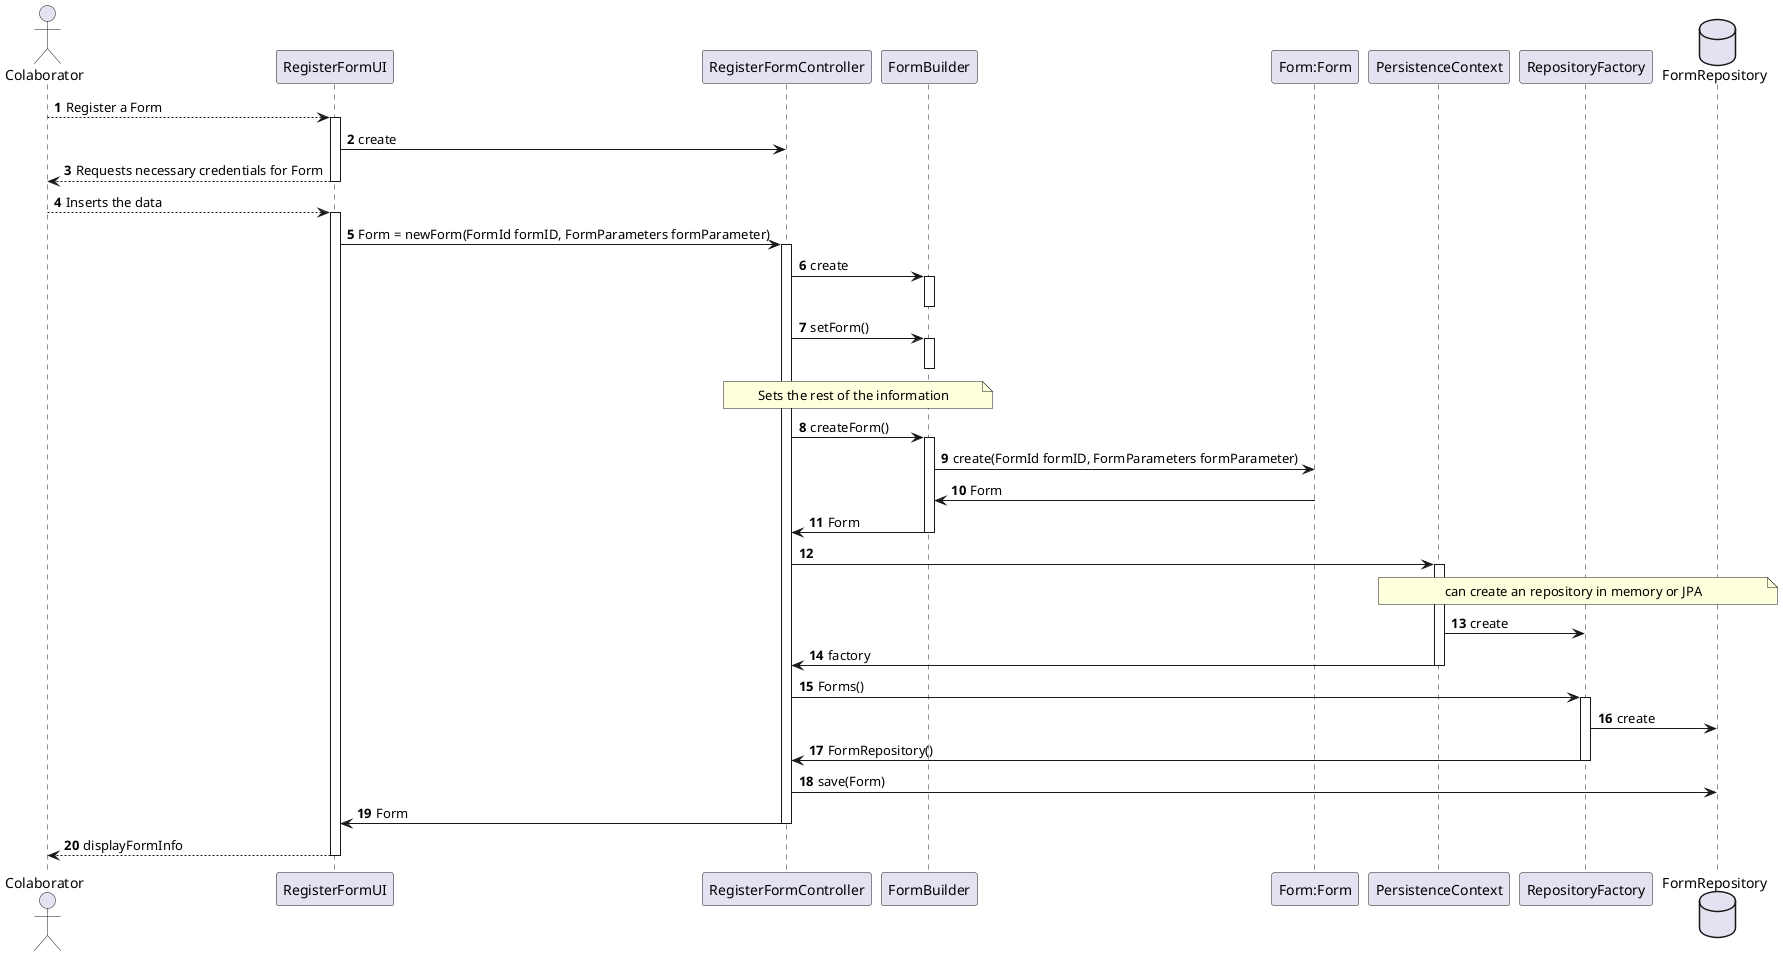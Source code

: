 @startuml
autonumber

actor "Colaborator" as C

participant "RegisterFormUI" as UI
participant "RegisterFormController" as CTRL
participant "FormBuilder" as CB
participant "Form:Form" as CC
participant "PersistenceContext" as PC
participant "RepositoryFactory" as RF


database "FormRepository" as CR

C --> UI : Register a Form
activate UI
    UI -> CTRL : create
    UI --> C : Requests necessary credentials for Form
deactivate UI

C --> UI : Inserts the data
activate UI
    UI -> CTRL : Form = newForm(FormId formID, FormParameters formParameter)
    activate CTRL
        CTRL -> CB: create
        activate CB
        deactivate CB

        CTRL -> CB: setForm()
        activate CB
        deactivate CB

note over CTRL, CB : Sets the rest of the information


        CTRL -> CB: createForm()
        activate CB
                CB -> CC: create(FormId formID, FormParameters formParameter)
                CC -> CB: Form
                CB -> CTRL: Form
        deactivate CB

        CTRL -> PC:
        activate PC
        note over PC, CR : can create an repository in memory or JPA
         PC->RF: create
         PC->CTRL: factory

        deactivate PC

        CTRL->RF:Forms()
        activate RF
        RF->CR:create
        RF->CTRL:FormRepository()
        deactivate RF

        CTRL->CR:save(Form)

        CTRL->UI:Form
    deactivate CTRL

    UI --> C : displayFormInfo
deactivate UI


@enduml
